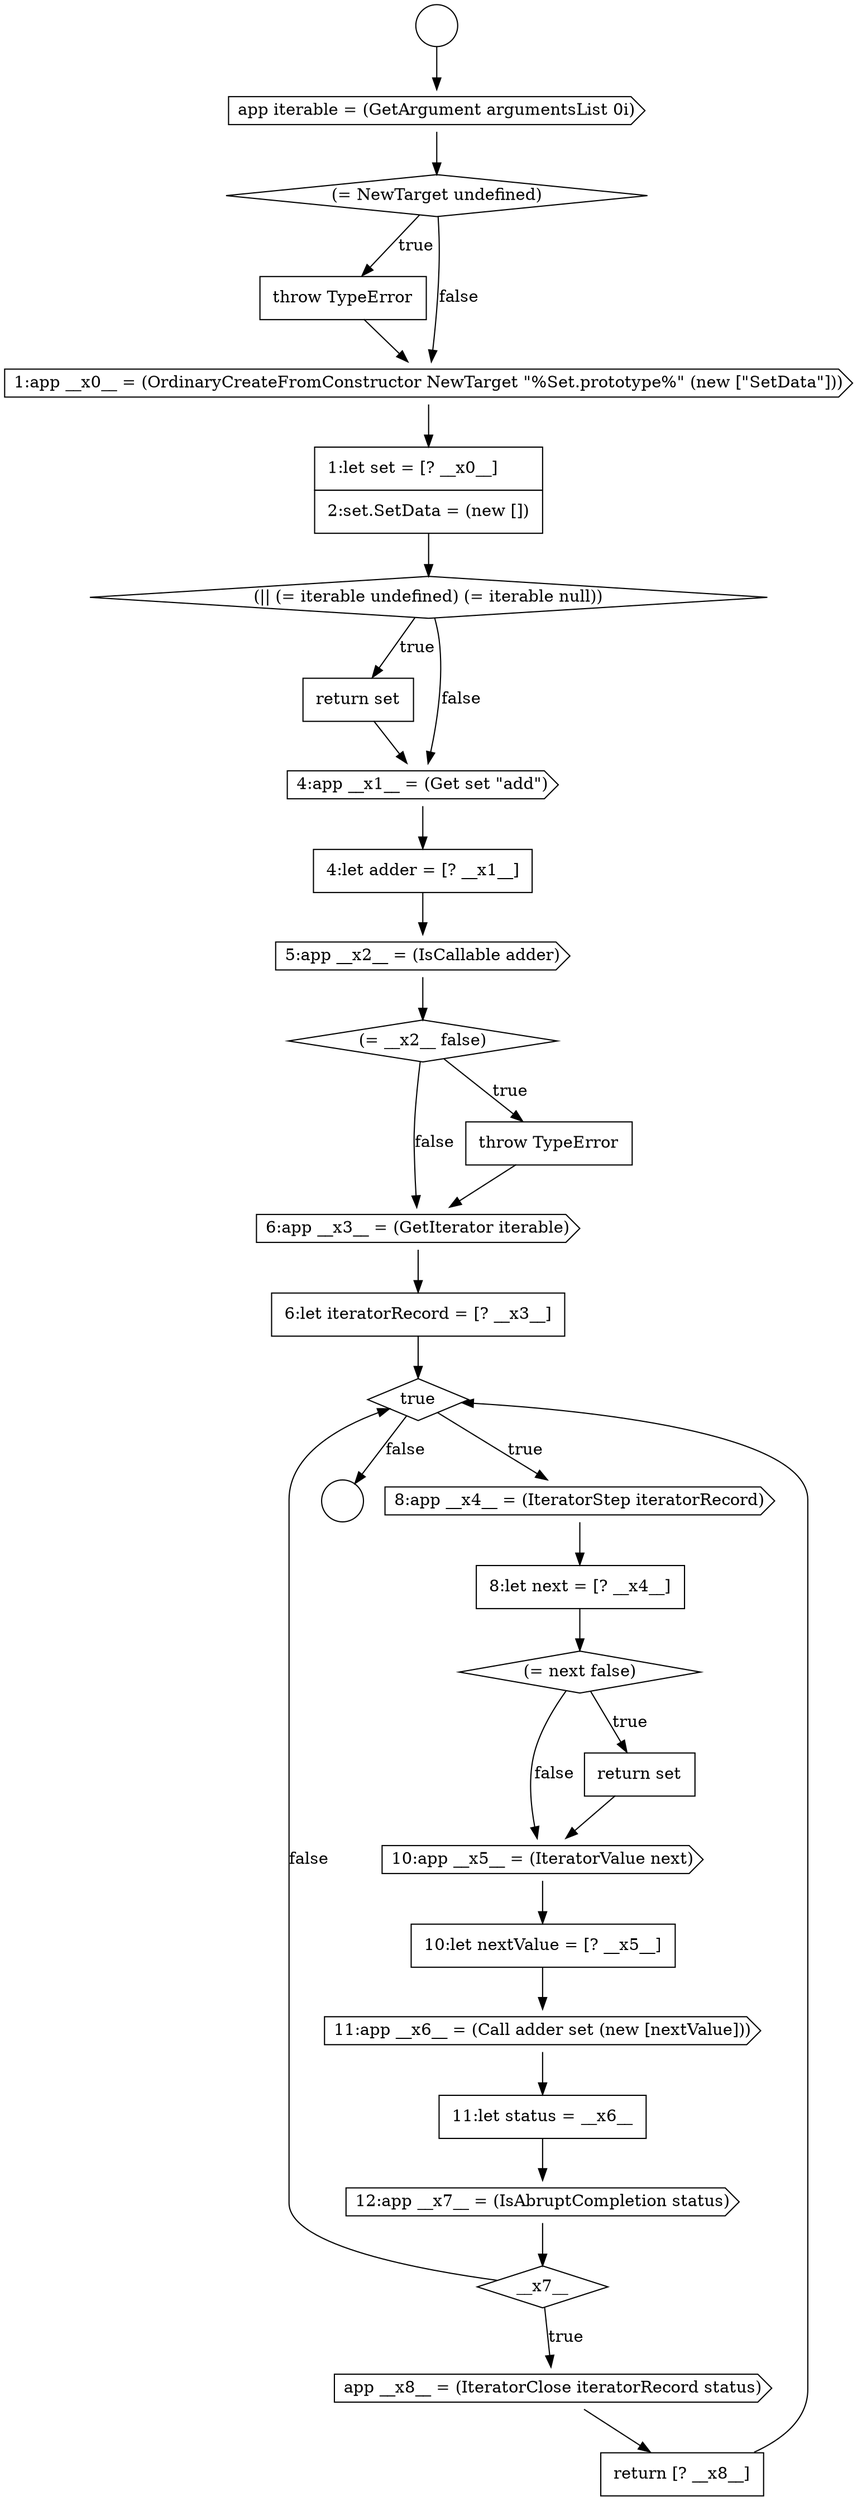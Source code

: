 digraph {
  node16676 [shape=none, margin=0, label=<<font color="black">
    <table border="0" cellborder="1" cellspacing="0" cellpadding="10">
      <tr><td align="left">throw TypeError</td></tr>
    </table>
  </font>> color="black" fillcolor="white" style=filled]
  node16698 [shape=diamond, label=<<font color="black">__x7__</font>> color="black" fillcolor="white" style=filled]
  node16688 [shape=diamond, label=<<font color="black">true</font>> color="black" fillcolor="white" style=filled]
  node16672 [shape=circle label=" " color="black" fillcolor="white" style=filled]
  node16697 [shape=cds, label=<<font color="black">12:app __x7__ = (IsAbruptCompletion status)</font>> color="black" fillcolor="white" style=filled]
  node16687 [shape=none, margin=0, label=<<font color="black">
    <table border="0" cellborder="1" cellspacing="0" cellpadding="10">
      <tr><td align="left">6:let iteratorRecord = [? __x3__]</td></tr>
    </table>
  </font>> color="black" fillcolor="white" style=filled]
  node16673 [shape=circle label=" " color="black" fillcolor="white" style=filled]
  node16694 [shape=none, margin=0, label=<<font color="black">
    <table border="0" cellborder="1" cellspacing="0" cellpadding="10">
      <tr><td align="left">10:let nextValue = [? __x5__]</td></tr>
    </table>
  </font>> color="black" fillcolor="white" style=filled]
  node16691 [shape=diamond, label=<<font color="black">(= next false)</font>> color="black" fillcolor="white" style=filled]
  node16686 [shape=cds, label=<<font color="black">6:app __x3__ = (GetIterator iterable)</font>> color="black" fillcolor="white" style=filled]
  node16696 [shape=none, margin=0, label=<<font color="black">
    <table border="0" cellborder="1" cellspacing="0" cellpadding="10">
      <tr><td align="left">11:let status = __x6__</td></tr>
    </table>
  </font>> color="black" fillcolor="white" style=filled]
  node16684 [shape=diamond, label=<<font color="black">(= __x2__ false)</font>> color="black" fillcolor="white" style=filled]
  node16689 [shape=cds, label=<<font color="black">8:app __x4__ = (IteratorStep iteratorRecord)</font>> color="black" fillcolor="white" style=filled]
  node16680 [shape=none, margin=0, label=<<font color="black">
    <table border="0" cellborder="1" cellspacing="0" cellpadding="10">
      <tr><td align="left">return set</td></tr>
    </table>
  </font>> color="black" fillcolor="white" style=filled]
  node16693 [shape=cds, label=<<font color="black">10:app __x5__ = (IteratorValue next)</font>> color="black" fillcolor="white" style=filled]
  node16700 [shape=none, margin=0, label=<<font color="black">
    <table border="0" cellborder="1" cellspacing="0" cellpadding="10">
      <tr><td align="left">return [? __x8__]</td></tr>
    </table>
  </font>> color="black" fillcolor="white" style=filled]
  node16683 [shape=cds, label=<<font color="black">5:app __x2__ = (IsCallable adder)</font>> color="black" fillcolor="white" style=filled]
  node16690 [shape=none, margin=0, label=<<font color="black">
    <table border="0" cellborder="1" cellspacing="0" cellpadding="10">
      <tr><td align="left">8:let next = [? __x4__]</td></tr>
    </table>
  </font>> color="black" fillcolor="white" style=filled]
  node16677 [shape=cds, label=<<font color="black">1:app __x0__ = (OrdinaryCreateFromConstructor NewTarget &quot;%Set.prototype%&quot; (new [&quot;SetData&quot;]))</font>> color="black" fillcolor="white" style=filled]
  node16674 [shape=cds, label=<<font color="black">app iterable = (GetArgument argumentsList 0i)</font>> color="black" fillcolor="white" style=filled]
  node16699 [shape=cds, label=<<font color="black">app __x8__ = (IteratorClose iteratorRecord status)</font>> color="black" fillcolor="white" style=filled]
  node16678 [shape=none, margin=0, label=<<font color="black">
    <table border="0" cellborder="1" cellspacing="0" cellpadding="10">
      <tr><td align="left">1:let set = [? __x0__]</td></tr>
      <tr><td align="left">2:set.SetData = (new [])</td></tr>
    </table>
  </font>> color="black" fillcolor="white" style=filled]
  node16695 [shape=cds, label=<<font color="black">11:app __x6__ = (Call adder set (new [nextValue]))</font>> color="black" fillcolor="white" style=filled]
  node16692 [shape=none, margin=0, label=<<font color="black">
    <table border="0" cellborder="1" cellspacing="0" cellpadding="10">
      <tr><td align="left">return set</td></tr>
    </table>
  </font>> color="black" fillcolor="white" style=filled]
  node16675 [shape=diamond, label=<<font color="black">(= NewTarget undefined)</font>> color="black" fillcolor="white" style=filled]
  node16682 [shape=none, margin=0, label=<<font color="black">
    <table border="0" cellborder="1" cellspacing="0" cellpadding="10">
      <tr><td align="left">4:let adder = [? __x1__]</td></tr>
    </table>
  </font>> color="black" fillcolor="white" style=filled]
  node16685 [shape=none, margin=0, label=<<font color="black">
    <table border="0" cellborder="1" cellspacing="0" cellpadding="10">
      <tr><td align="left">throw TypeError</td></tr>
    </table>
  </font>> color="black" fillcolor="white" style=filled]
  node16679 [shape=diamond, label=<<font color="black">(|| (= iterable undefined) (= iterable null))</font>> color="black" fillcolor="white" style=filled]
  node16681 [shape=cds, label=<<font color="black">4:app __x1__ = (Get set &quot;add&quot;)</font>> color="black" fillcolor="white" style=filled]
  node16678 -> node16679 [ color="black"]
  node16688 -> node16689 [label=<<font color="black">true</font>> color="black"]
  node16688 -> node16673 [label=<<font color="black">false</font>> color="black"]
  node16699 -> node16700 [ color="black"]
  node16680 -> node16681 [ color="black"]
  node16686 -> node16687 [ color="black"]
  node16700 -> node16688 [ color="black"]
  node16691 -> node16692 [label=<<font color="black">true</font>> color="black"]
  node16691 -> node16693 [label=<<font color="black">false</font>> color="black"]
  node16683 -> node16684 [ color="black"]
  node16697 -> node16698 [ color="black"]
  node16698 -> node16699 [label=<<font color="black">true</font>> color="black"]
  node16698 -> node16688 [label=<<font color="black">false</font>> color="black"]
  node16687 -> node16688 [ color="black"]
  node16692 -> node16693 [ color="black"]
  node16672 -> node16674 [ color="black"]
  node16679 -> node16680 [label=<<font color="black">true</font>> color="black"]
  node16679 -> node16681 [label=<<font color="black">false</font>> color="black"]
  node16685 -> node16686 [ color="black"]
  node16677 -> node16678 [ color="black"]
  node16690 -> node16691 [ color="black"]
  node16676 -> node16677 [ color="black"]
  node16696 -> node16697 [ color="black"]
  node16675 -> node16676 [label=<<font color="black">true</font>> color="black"]
  node16675 -> node16677 [label=<<font color="black">false</font>> color="black"]
  node16695 -> node16696 [ color="black"]
  node16694 -> node16695 [ color="black"]
  node16674 -> node16675 [ color="black"]
  node16682 -> node16683 [ color="black"]
  node16693 -> node16694 [ color="black"]
  node16689 -> node16690 [ color="black"]
  node16684 -> node16685 [label=<<font color="black">true</font>> color="black"]
  node16684 -> node16686 [label=<<font color="black">false</font>> color="black"]
  node16681 -> node16682 [ color="black"]
}

